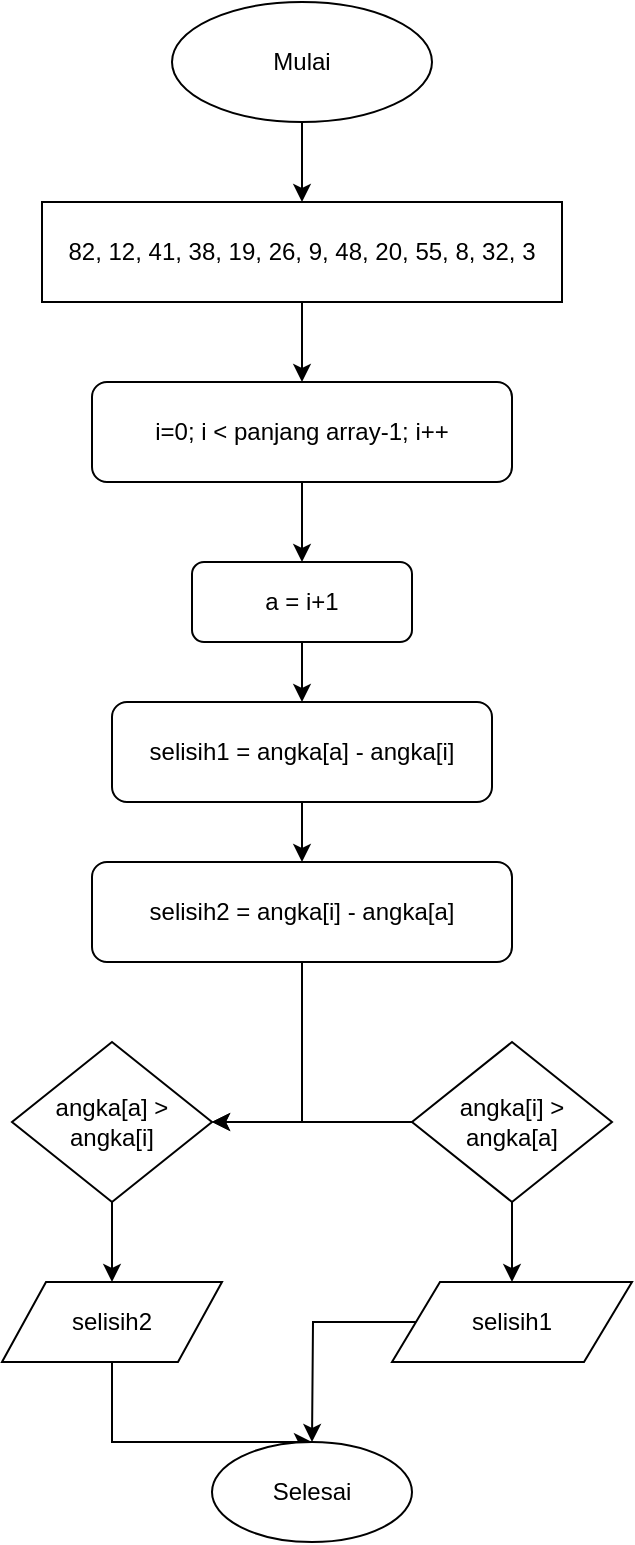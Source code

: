 <mxfile version="13.0.3" type="device"><diagram id="mn6MOML_CiS2odrQRoYr" name="Page-1"><mxGraphModel dx="852" dy="494" grid="1" gridSize="10" guides="1" tooltips="1" connect="1" arrows="1" fold="1" page="1" pageScale="1" pageWidth="850" pageHeight="1100" math="0" shadow="0"><root><mxCell id="0"/><mxCell id="1" parent="0"/><mxCell id="Fr0MS4YY_UzMcOs93RYM-2" style="edgeStyle=orthogonalEdgeStyle;rounded=0;orthogonalLoop=1;jettySize=auto;html=1;" edge="1" parent="1" source="Fr0MS4YY_UzMcOs93RYM-1"><mxGeometry relative="1" as="geometry"><mxPoint x="415" y="140" as="targetPoint"/></mxGeometry></mxCell><mxCell id="Fr0MS4YY_UzMcOs93RYM-1" value="Mulai" style="ellipse;whiteSpace=wrap;html=1;" vertex="1" parent="1"><mxGeometry x="350" y="40" width="130" height="60" as="geometry"/></mxCell><mxCell id="Fr0MS4YY_UzMcOs93RYM-4" style="edgeStyle=orthogonalEdgeStyle;rounded=0;orthogonalLoop=1;jettySize=auto;html=1;" edge="1" parent="1" source="Fr0MS4YY_UzMcOs93RYM-3"><mxGeometry relative="1" as="geometry"><mxPoint x="415" y="230" as="targetPoint"/></mxGeometry></mxCell><mxCell id="Fr0MS4YY_UzMcOs93RYM-3" value="82, 12, 41, 38, 19, 26, 9, 48, 20, 55, 8, 32, 3" style="rounded=0;whiteSpace=wrap;html=1;" vertex="1" parent="1"><mxGeometry x="285" y="140" width="260" height="50" as="geometry"/></mxCell><mxCell id="Fr0MS4YY_UzMcOs93RYM-6" style="edgeStyle=orthogonalEdgeStyle;rounded=0;orthogonalLoop=1;jettySize=auto;html=1;" edge="1" parent="1" source="Fr0MS4YY_UzMcOs93RYM-5"><mxGeometry relative="1" as="geometry"><mxPoint x="415" y="320" as="targetPoint"/></mxGeometry></mxCell><mxCell id="Fr0MS4YY_UzMcOs93RYM-5" value="i=0; i &lt; panjang array-1; i++" style="rounded=1;whiteSpace=wrap;html=1;" vertex="1" parent="1"><mxGeometry x="310" y="230" width="210" height="50" as="geometry"/></mxCell><mxCell id="Fr0MS4YY_UzMcOs93RYM-8" style="edgeStyle=orthogonalEdgeStyle;rounded=0;orthogonalLoop=1;jettySize=auto;html=1;" edge="1" parent="1" source="Fr0MS4YY_UzMcOs93RYM-7"><mxGeometry relative="1" as="geometry"><mxPoint x="415" y="390" as="targetPoint"/></mxGeometry></mxCell><mxCell id="Fr0MS4YY_UzMcOs93RYM-7" value="a = i+1" style="rounded=1;whiteSpace=wrap;html=1;" vertex="1" parent="1"><mxGeometry x="360" y="320" width="110" height="40" as="geometry"/></mxCell><mxCell id="Fr0MS4YY_UzMcOs93RYM-10" style="edgeStyle=orthogonalEdgeStyle;rounded=0;orthogonalLoop=1;jettySize=auto;html=1;" edge="1" parent="1" source="Fr0MS4YY_UzMcOs93RYM-9"><mxGeometry relative="1" as="geometry"><mxPoint x="415" y="470" as="targetPoint"/></mxGeometry></mxCell><mxCell id="Fr0MS4YY_UzMcOs93RYM-9" value="selisih1 = angka[a] - angka[i]" style="rounded=1;whiteSpace=wrap;html=1;" vertex="1" parent="1"><mxGeometry x="320" y="390" width="190" height="50" as="geometry"/></mxCell><mxCell id="Fr0MS4YY_UzMcOs93RYM-12" style="edgeStyle=orthogonalEdgeStyle;rounded=0;orthogonalLoop=1;jettySize=auto;html=1;entryX=1;entryY=0.5;entryDx=0;entryDy=0;" edge="1" parent="1" source="Fr0MS4YY_UzMcOs93RYM-11" target="Fr0MS4YY_UzMcOs93RYM-13"><mxGeometry relative="1" as="geometry"><mxPoint x="415" y="600" as="targetPoint"/></mxGeometry></mxCell><mxCell id="Fr0MS4YY_UzMcOs93RYM-11" value="selisih2 = angka[i] - angka[a]" style="rounded=1;whiteSpace=wrap;html=1;" vertex="1" parent="1"><mxGeometry x="310" y="470" width="210" height="50" as="geometry"/></mxCell><mxCell id="Fr0MS4YY_UzMcOs93RYM-19" style="edgeStyle=orthogonalEdgeStyle;rounded=0;orthogonalLoop=1;jettySize=auto;html=1;" edge="1" parent="1" source="Fr0MS4YY_UzMcOs93RYM-13"><mxGeometry relative="1" as="geometry"><mxPoint x="320" y="680" as="targetPoint"/></mxGeometry></mxCell><mxCell id="Fr0MS4YY_UzMcOs93RYM-13" value="angka[a] &gt; angka[i]" style="rhombus;whiteSpace=wrap;html=1;" vertex="1" parent="1"><mxGeometry x="270" y="560" width="100" height="80" as="geometry"/></mxCell><mxCell id="Fr0MS4YY_UzMcOs93RYM-17" style="edgeStyle=orthogonalEdgeStyle;rounded=0;orthogonalLoop=1;jettySize=auto;html=1;entryX=1;entryY=0.5;entryDx=0;entryDy=0;" edge="1" parent="1" source="Fr0MS4YY_UzMcOs93RYM-14" target="Fr0MS4YY_UzMcOs93RYM-13"><mxGeometry relative="1" as="geometry"><Array as="points"><mxPoint x="420" y="600"/><mxPoint x="420" y="600"/></Array></mxGeometry></mxCell><mxCell id="Fr0MS4YY_UzMcOs93RYM-18" style="edgeStyle=orthogonalEdgeStyle;rounded=0;orthogonalLoop=1;jettySize=auto;html=1;" edge="1" parent="1" source="Fr0MS4YY_UzMcOs93RYM-14"><mxGeometry relative="1" as="geometry"><mxPoint x="520" y="680" as="targetPoint"/></mxGeometry></mxCell><mxCell id="Fr0MS4YY_UzMcOs93RYM-14" value="angka[i] &gt; angka[a]" style="rhombus;whiteSpace=wrap;html=1;" vertex="1" parent="1"><mxGeometry x="470" y="560" width="100" height="80" as="geometry"/></mxCell><mxCell id="Fr0MS4YY_UzMcOs93RYM-25" style="edgeStyle=orthogonalEdgeStyle;rounded=0;orthogonalLoop=1;jettySize=auto;html=1;" edge="1" parent="1" source="Fr0MS4YY_UzMcOs93RYM-20"><mxGeometry relative="1" as="geometry"><mxPoint x="420" y="760" as="targetPoint"/></mxGeometry></mxCell><mxCell id="Fr0MS4YY_UzMcOs93RYM-20" value="selisih1" style="shape=parallelogram;perimeter=parallelogramPerimeter;whiteSpace=wrap;html=1;" vertex="1" parent="1"><mxGeometry x="460" y="680" width="120" height="40" as="geometry"/></mxCell><mxCell id="Fr0MS4YY_UzMcOs93RYM-24" style="edgeStyle=orthogonalEdgeStyle;rounded=0;orthogonalLoop=1;jettySize=auto;html=1;" edge="1" parent="1" source="Fr0MS4YY_UzMcOs93RYM-23"><mxGeometry relative="1" as="geometry"><mxPoint x="420" y="760" as="targetPoint"/><Array as="points"><mxPoint x="320" y="760"/></Array></mxGeometry></mxCell><mxCell id="Fr0MS4YY_UzMcOs93RYM-23" value="selisih2" style="shape=parallelogram;perimeter=parallelogramPerimeter;whiteSpace=wrap;html=1;" vertex="1" parent="1"><mxGeometry x="265" y="680" width="110" height="40" as="geometry"/></mxCell><mxCell id="Fr0MS4YY_UzMcOs93RYM-26" value="Selesai" style="ellipse;whiteSpace=wrap;html=1;" vertex="1" parent="1"><mxGeometry x="370" y="760" width="100" height="50" as="geometry"/></mxCell></root></mxGraphModel></diagram></mxfile>